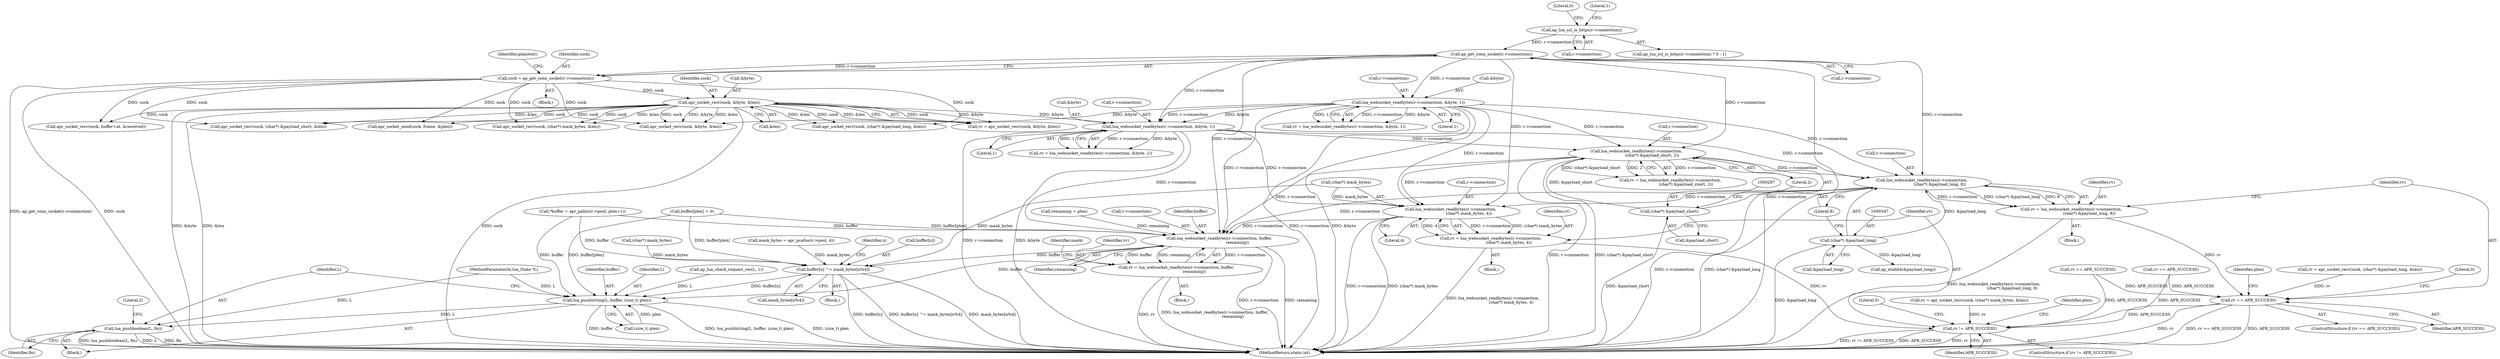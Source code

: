 digraph "0_httpd_643f0fcf3b8ab09a68f0ecd2aa37aafeda3e63ef@API" {
"1000342" [label="(Call,lua_websocket_readbytes(r->connection, \n                            (char*) &payload_long, 8))"];
"1000167" [label="(Call,ap_get_conn_socket(r->connection))"];
"1000152" [label="(Call,ap_lua_ssl_is_https(r->connection))"];
"1000186" [label="(Call,lua_websocket_readbytes(r->connection, &byte, 1))"];
"1000235" [label="(Call,lua_websocket_readbytes(r->connection, &byte, 1))"];
"1000176" [label="(Call,apr_socket_recv(sock, &byte, &len))"];
"1000165" [label="(Call,sock = ap_get_conn_socket(r->connection))"];
"1000292" [label="(Call,lua_websocket_readbytes(r->connection, \n                        (char*) &payload_short, 2))"];
"1000296" [label="(Call,(char*) &payload_short)"];
"1000346" [label="(Call,(char*) &payload_long)"];
"1000340" [label="(Call,rv = lua_websocket_readbytes(r->connection, \n                            (char*) &payload_long, 8))"];
"1000352" [label="(Call,rv == APR_SUCCESS)"];
"1000417" [label="(Call,rv != APR_SUCCESS)"];
"1000408" [label="(Call,lua_websocket_readbytes(r->connection, \n                            (char*) mask_bytes, 4))"];
"1000406" [label="(Call,rv = lua_websocket_readbytes(r->connection, \n                            (char*) mask_bytes, 4))"];
"1000500" [label="(Call,lua_websocket_readbytes(r->connection, buffer, \n                            remaining))"];
"1000498" [label="(Call,rv = lua_websocket_readbytes(r->connection, buffer, \n                            remaining))"];
"1000519" [label="(Call,buffer[n] ^= mask_bytes[n%4])"];
"1000528" [label="(Call,lua_pushlstring(L, buffer, (size_t) plen))"];
"1000534" [label="(Call,lua_pushboolean(L, fin))"];
"1000519" [label="(Call,buffer[n] ^= mask_bytes[n%4])"];
"1000453" [label="(Call,buffer[plen] = 0)"];
"1000117" [label="(Block,)"];
"1000235" [label="(Call,lua_websocket_readbytes(r->connection, &byte, 1))"];
"1000243" [label="(Call,rv == APR_SUCCESS)"];
"1000340" [label="(Call,rv = lua_websocket_readbytes(r->connection, \n                            (char*) &payload_long, 8))"];
"1000298" [label="(Call,&payload_short)"];
"1000180" [label="(Call,&len)"];
"1000293" [label="(Call,r->connection)"];
"1000500" [label="(Call,lua_websocket_readbytes(r->connection, buffer, \n                            remaining))"];
"1000528" [label="(Call,lua_pushlstring(L, buffer, (size_t) plen))"];
"1000176" [label="(Call,apr_socket_recv(sock, &byte, &len))"];
"1000187" [label="(Call,r->connection)"];
"1000505" [label="(Identifier,remaining)"];
"1000352" [label="(Call,rv == APR_SUCCESS)"];
"1000158" [label="(Call,mask_bytes = apr_pcalloc(r->pool, 4))"];
"1000415" [label="(Literal,4)"];
"1000330" [label="(Call,apr_socket_recv(sock, (char*) &payload_long, &len))"];
"1000444" [label="(Call,*buffer = apr_palloc(r->pool, plen+1))"];
"1000517" [label="(Identifier,n)"];
"1000153" [label="(Call,r->connection)"];
"1000290" [label="(Call,rv = lua_websocket_readbytes(r->connection, \n                        (char*) &payload_short, 2))"];
"1000433" [label="(Block,)"];
"1000116" [label="(MethodParameterIn,lua_State *L)"];
"1000418" [label="(Identifier,rv)"];
"1000504" [label="(Identifier,buffer)"];
"1000530" [label="(Identifier,buffer)"];
"1000405" [label="(Block,)"];
"1000435" [label="(Call,remaining = plen)"];
"1000498" [label="(Call,rv = lua_websocket_readbytes(r->connection, buffer, \n                            remaining))"];
"1000354" [label="(Identifier,APR_SUCCESS)"];
"1000174" [label="(Call,rv = apr_socket_recv(sock, &byte, &len))"];
"1000236" [label="(Call,r->connection)"];
"1000178" [label="(Call,&byte)"];
"1000422" [label="(Literal,0)"];
"1000346" [label="(Call,(char*) &payload_long)"];
"1000531" [label="(Call,(size_t) plen)"];
"1000536" [label="(Identifier,fin)"];
"1000165" [label="(Call,sock = ap_get_conn_socket(r->connection))"];
"1000172" [label="(Identifier,plaintext)"];
"1000353" [label="(Identifier,rv)"];
"1000499" [label="(Identifier,rv)"];
"1000535" [label="(Identifier,L)"];
"1000280" [label="(Call,apr_socket_recv(sock, (char*) &payload_short, &len))"];
"1000351" [label="(ControlStructure,if (rv == APR_SUCCESS))"];
"1000357" [label="(Identifier,plen)"];
"1000292" [label="(Call,lua_websocket_readbytes(r->connection, \n                        (char*) &payload_short, 2))"];
"1000417" [label="(Call,rv != APR_SUCCESS)"];
"1000497" [label="(Block,)"];
"1000184" [label="(Call,rv = lua_websocket_readbytes(r->connection, &byte, 1))"];
"1000529" [label="(Identifier,L)"];
"1000507" [label="(Identifier,mask)"];
"1000395" [label="(Call,rv = apr_socket_recv(sock, (char*) mask_bytes, &len))"];
"1000151" [label="(Call,ap_lua_ssl_is_https(r->connection) ? 0 : 1)"];
"1000166" [label="(Identifier,sock)"];
"1000426" [label="(Identifier,plen)"];
"1000328" [label="(Call,rv = apr_socket_recv(sock, (char*) &payload_long, &len))"];
"1000520" [label="(Call,buffer[n])"];
"1000300" [label="(Literal,2)"];
"1000407" [label="(Identifier,rv)"];
"1000190" [label="(Call,&byte)"];
"1000186" [label="(Call,lua_websocket_readbytes(r->connection, &byte, 1))"];
"1000342" [label="(Call,lua_websocket_readbytes(r->connection, \n                            (char*) &payload_long, 8))"];
"1000408" [label="(Call,lua_websocket_readbytes(r->connection, \n                            (char*) mask_bytes, 4))"];
"1000156" [label="(Literal,0)"];
"1000419" [label="(Identifier,APR_SUCCESS)"];
"1000406" [label="(Call,rv = lua_websocket_readbytes(r->connection, \n                            (char*) mask_bytes, 4))"];
"1000241" [label="(Literal,1)"];
"1000239" [label="(Call,&byte)"];
"1000192" [label="(Literal,1)"];
"1000348" [label="(Call,&payload_long)"];
"1000364" [label="(Literal,0)"];
"1000501" [label="(Call,r->connection)"];
"1000177" [label="(Identifier,sock)"];
"1000233" [label="(Call,rv = lua_websocket_readbytes(r->connection, &byte, 1))"];
"1000296" [label="(Call,(char*) &payload_short)"];
"1000397" [label="(Call,apr_socket_recv(sock, (char*) mask_bytes, &len))"];
"1000146" [label="(Call,ap_lua_check_request_rec(L, 1))"];
"1000399" [label="(Call,(char*) mask_bytes)"];
"1000343" [label="(Call,r->connection)"];
"1000471" [label="(Call,apr_socket_recv(sock, buffer+at, &received))"];
"1000558" [label="(Call,apr_socket_send(sock, frame, &plen))"];
"1000157" [label="(Literal,1)"];
"1000167" [label="(Call,ap_get_conn_socket(r->connection))"];
"1000225" [label="(Call,apr_socket_recv(sock, &byte, &len))"];
"1000534" [label="(Call,lua_pushboolean(L, fin))"];
"1000168" [label="(Call,r->connection)"];
"1000152" [label="(Call,ap_lua_ssl_is_https(r->connection))"];
"1000306" [label="(Call,rv == APR_SUCCESS)"];
"1000339" [label="(Block,)"];
"1000350" [label="(Literal,8)"];
"1000358" [label="(Call,ap_ntoh64(&payload_long))"];
"1000538" [label="(Literal,2)"];
"1000341" [label="(Identifier,rv)"];
"1000518" [label="(Block,)"];
"1000523" [label="(Call,mask_bytes[n%4])"];
"1000567" [label="(MethodReturn,static int)"];
"1000416" [label="(ControlStructure,if (rv != APR_SUCCESS))"];
"1000412" [label="(Call,(char*) mask_bytes)"];
"1000409" [label="(Call,r->connection)"];
"1000342" -> "1000340"  [label="AST: "];
"1000342" -> "1000350"  [label="CFG: "];
"1000343" -> "1000342"  [label="AST: "];
"1000346" -> "1000342"  [label="AST: "];
"1000350" -> "1000342"  [label="AST: "];
"1000340" -> "1000342"  [label="CFG: "];
"1000342" -> "1000567"  [label="DDG: r->connection"];
"1000342" -> "1000567"  [label="DDG: (char*) &payload_long"];
"1000342" -> "1000340"  [label="DDG: r->connection"];
"1000342" -> "1000340"  [label="DDG: (char*) &payload_long"];
"1000342" -> "1000340"  [label="DDG: 8"];
"1000167" -> "1000342"  [label="DDG: r->connection"];
"1000186" -> "1000342"  [label="DDG: r->connection"];
"1000235" -> "1000342"  [label="DDG: r->connection"];
"1000292" -> "1000342"  [label="DDG: r->connection"];
"1000346" -> "1000342"  [label="DDG: &payload_long"];
"1000342" -> "1000408"  [label="DDG: r->connection"];
"1000342" -> "1000500"  [label="DDG: r->connection"];
"1000167" -> "1000165"  [label="AST: "];
"1000167" -> "1000168"  [label="CFG: "];
"1000168" -> "1000167"  [label="AST: "];
"1000165" -> "1000167"  [label="CFG: "];
"1000167" -> "1000567"  [label="DDG: r->connection"];
"1000167" -> "1000165"  [label="DDG: r->connection"];
"1000152" -> "1000167"  [label="DDG: r->connection"];
"1000167" -> "1000186"  [label="DDG: r->connection"];
"1000167" -> "1000235"  [label="DDG: r->connection"];
"1000167" -> "1000292"  [label="DDG: r->connection"];
"1000167" -> "1000408"  [label="DDG: r->connection"];
"1000167" -> "1000500"  [label="DDG: r->connection"];
"1000152" -> "1000151"  [label="AST: "];
"1000152" -> "1000153"  [label="CFG: "];
"1000153" -> "1000152"  [label="AST: "];
"1000156" -> "1000152"  [label="CFG: "];
"1000157" -> "1000152"  [label="CFG: "];
"1000186" -> "1000184"  [label="AST: "];
"1000186" -> "1000192"  [label="CFG: "];
"1000187" -> "1000186"  [label="AST: "];
"1000190" -> "1000186"  [label="AST: "];
"1000192" -> "1000186"  [label="AST: "];
"1000184" -> "1000186"  [label="CFG: "];
"1000186" -> "1000567"  [label="DDG: r->connection"];
"1000186" -> "1000567"  [label="DDG: &byte"];
"1000186" -> "1000184"  [label="DDG: r->connection"];
"1000186" -> "1000184"  [label="DDG: &byte"];
"1000186" -> "1000184"  [label="DDG: 1"];
"1000186" -> "1000225"  [label="DDG: &byte"];
"1000186" -> "1000235"  [label="DDG: r->connection"];
"1000186" -> "1000235"  [label="DDG: &byte"];
"1000186" -> "1000292"  [label="DDG: r->connection"];
"1000186" -> "1000408"  [label="DDG: r->connection"];
"1000186" -> "1000500"  [label="DDG: r->connection"];
"1000235" -> "1000233"  [label="AST: "];
"1000235" -> "1000241"  [label="CFG: "];
"1000236" -> "1000235"  [label="AST: "];
"1000239" -> "1000235"  [label="AST: "];
"1000241" -> "1000235"  [label="AST: "];
"1000233" -> "1000235"  [label="CFG: "];
"1000235" -> "1000567"  [label="DDG: r->connection"];
"1000235" -> "1000567"  [label="DDG: &byte"];
"1000235" -> "1000233"  [label="DDG: r->connection"];
"1000235" -> "1000233"  [label="DDG: &byte"];
"1000235" -> "1000233"  [label="DDG: 1"];
"1000176" -> "1000235"  [label="DDG: &byte"];
"1000235" -> "1000292"  [label="DDG: r->connection"];
"1000235" -> "1000408"  [label="DDG: r->connection"];
"1000235" -> "1000500"  [label="DDG: r->connection"];
"1000176" -> "1000174"  [label="AST: "];
"1000176" -> "1000180"  [label="CFG: "];
"1000177" -> "1000176"  [label="AST: "];
"1000178" -> "1000176"  [label="AST: "];
"1000180" -> "1000176"  [label="AST: "];
"1000174" -> "1000176"  [label="CFG: "];
"1000176" -> "1000567"  [label="DDG: &byte"];
"1000176" -> "1000567"  [label="DDG: &len"];
"1000176" -> "1000567"  [label="DDG: sock"];
"1000176" -> "1000174"  [label="DDG: sock"];
"1000176" -> "1000174"  [label="DDG: &byte"];
"1000176" -> "1000174"  [label="DDG: &len"];
"1000165" -> "1000176"  [label="DDG: sock"];
"1000176" -> "1000225"  [label="DDG: sock"];
"1000176" -> "1000225"  [label="DDG: &byte"];
"1000176" -> "1000225"  [label="DDG: &len"];
"1000176" -> "1000280"  [label="DDG: sock"];
"1000176" -> "1000280"  [label="DDG: &len"];
"1000176" -> "1000330"  [label="DDG: sock"];
"1000176" -> "1000330"  [label="DDG: &len"];
"1000176" -> "1000397"  [label="DDG: sock"];
"1000176" -> "1000397"  [label="DDG: &len"];
"1000176" -> "1000471"  [label="DDG: sock"];
"1000176" -> "1000558"  [label="DDG: sock"];
"1000165" -> "1000117"  [label="AST: "];
"1000166" -> "1000165"  [label="AST: "];
"1000172" -> "1000165"  [label="CFG: "];
"1000165" -> "1000567"  [label="DDG: sock"];
"1000165" -> "1000567"  [label="DDG: ap_get_conn_socket(r->connection)"];
"1000165" -> "1000225"  [label="DDG: sock"];
"1000165" -> "1000280"  [label="DDG: sock"];
"1000165" -> "1000330"  [label="DDG: sock"];
"1000165" -> "1000397"  [label="DDG: sock"];
"1000165" -> "1000471"  [label="DDG: sock"];
"1000165" -> "1000558"  [label="DDG: sock"];
"1000292" -> "1000290"  [label="AST: "];
"1000292" -> "1000300"  [label="CFG: "];
"1000293" -> "1000292"  [label="AST: "];
"1000296" -> "1000292"  [label="AST: "];
"1000300" -> "1000292"  [label="AST: "];
"1000290" -> "1000292"  [label="CFG: "];
"1000292" -> "1000567"  [label="DDG: r->connection"];
"1000292" -> "1000567"  [label="DDG: (char*) &payload_short"];
"1000292" -> "1000290"  [label="DDG: r->connection"];
"1000292" -> "1000290"  [label="DDG: (char*) &payload_short"];
"1000292" -> "1000290"  [label="DDG: 2"];
"1000296" -> "1000292"  [label="DDG: &payload_short"];
"1000292" -> "1000408"  [label="DDG: r->connection"];
"1000292" -> "1000500"  [label="DDG: r->connection"];
"1000296" -> "1000298"  [label="CFG: "];
"1000297" -> "1000296"  [label="AST: "];
"1000298" -> "1000296"  [label="AST: "];
"1000300" -> "1000296"  [label="CFG: "];
"1000296" -> "1000567"  [label="DDG: &payload_short"];
"1000346" -> "1000348"  [label="CFG: "];
"1000347" -> "1000346"  [label="AST: "];
"1000348" -> "1000346"  [label="AST: "];
"1000350" -> "1000346"  [label="CFG: "];
"1000346" -> "1000567"  [label="DDG: &payload_long"];
"1000346" -> "1000358"  [label="DDG: &payload_long"];
"1000340" -> "1000339"  [label="AST: "];
"1000341" -> "1000340"  [label="AST: "];
"1000353" -> "1000340"  [label="CFG: "];
"1000340" -> "1000567"  [label="DDG: lua_websocket_readbytes(r->connection, \n                            (char*) &payload_long, 8)"];
"1000340" -> "1000352"  [label="DDG: rv"];
"1000352" -> "1000351"  [label="AST: "];
"1000352" -> "1000354"  [label="CFG: "];
"1000353" -> "1000352"  [label="AST: "];
"1000354" -> "1000352"  [label="AST: "];
"1000357" -> "1000352"  [label="CFG: "];
"1000364" -> "1000352"  [label="CFG: "];
"1000352" -> "1000567"  [label="DDG: rv"];
"1000352" -> "1000567"  [label="DDG: rv == APR_SUCCESS"];
"1000352" -> "1000567"  [label="DDG: APR_SUCCESS"];
"1000328" -> "1000352"  [label="DDG: rv"];
"1000243" -> "1000352"  [label="DDG: APR_SUCCESS"];
"1000306" -> "1000352"  [label="DDG: APR_SUCCESS"];
"1000352" -> "1000417"  [label="DDG: APR_SUCCESS"];
"1000417" -> "1000416"  [label="AST: "];
"1000417" -> "1000419"  [label="CFG: "];
"1000418" -> "1000417"  [label="AST: "];
"1000419" -> "1000417"  [label="AST: "];
"1000422" -> "1000417"  [label="CFG: "];
"1000426" -> "1000417"  [label="CFG: "];
"1000417" -> "1000567"  [label="DDG: rv"];
"1000417" -> "1000567"  [label="DDG: rv != APR_SUCCESS"];
"1000417" -> "1000567"  [label="DDG: APR_SUCCESS"];
"1000395" -> "1000417"  [label="DDG: rv"];
"1000406" -> "1000417"  [label="DDG: rv"];
"1000243" -> "1000417"  [label="DDG: APR_SUCCESS"];
"1000306" -> "1000417"  [label="DDG: APR_SUCCESS"];
"1000408" -> "1000406"  [label="AST: "];
"1000408" -> "1000415"  [label="CFG: "];
"1000409" -> "1000408"  [label="AST: "];
"1000412" -> "1000408"  [label="AST: "];
"1000415" -> "1000408"  [label="AST: "];
"1000406" -> "1000408"  [label="CFG: "];
"1000408" -> "1000567"  [label="DDG: r->connection"];
"1000408" -> "1000567"  [label="DDG: (char*) mask_bytes"];
"1000408" -> "1000406"  [label="DDG: r->connection"];
"1000408" -> "1000406"  [label="DDG: (char*) mask_bytes"];
"1000408" -> "1000406"  [label="DDG: 4"];
"1000412" -> "1000408"  [label="DDG: mask_bytes"];
"1000408" -> "1000500"  [label="DDG: r->connection"];
"1000406" -> "1000405"  [label="AST: "];
"1000407" -> "1000406"  [label="AST: "];
"1000418" -> "1000406"  [label="CFG: "];
"1000406" -> "1000567"  [label="DDG: lua_websocket_readbytes(r->connection, \n                            (char*) mask_bytes, 4)"];
"1000500" -> "1000498"  [label="AST: "];
"1000500" -> "1000505"  [label="CFG: "];
"1000501" -> "1000500"  [label="AST: "];
"1000504" -> "1000500"  [label="AST: "];
"1000505" -> "1000500"  [label="AST: "];
"1000498" -> "1000500"  [label="CFG: "];
"1000500" -> "1000567"  [label="DDG: r->connection"];
"1000500" -> "1000567"  [label="DDG: remaining"];
"1000500" -> "1000498"  [label="DDG: r->connection"];
"1000500" -> "1000498"  [label="DDG: buffer"];
"1000500" -> "1000498"  [label="DDG: remaining"];
"1000444" -> "1000500"  [label="DDG: buffer"];
"1000453" -> "1000500"  [label="DDG: buffer[plen]"];
"1000435" -> "1000500"  [label="DDG: remaining"];
"1000500" -> "1000519"  [label="DDG: buffer"];
"1000500" -> "1000528"  [label="DDG: buffer"];
"1000498" -> "1000497"  [label="AST: "];
"1000499" -> "1000498"  [label="AST: "];
"1000507" -> "1000498"  [label="CFG: "];
"1000498" -> "1000567"  [label="DDG: rv"];
"1000498" -> "1000567"  [label="DDG: lua_websocket_readbytes(r->connection, buffer, \n                            remaining)"];
"1000519" -> "1000518"  [label="AST: "];
"1000519" -> "1000523"  [label="CFG: "];
"1000520" -> "1000519"  [label="AST: "];
"1000523" -> "1000519"  [label="AST: "];
"1000517" -> "1000519"  [label="CFG: "];
"1000519" -> "1000567"  [label="DDG: buffer[n]"];
"1000519" -> "1000567"  [label="DDG: buffer[n] ^= mask_bytes[n%4]"];
"1000519" -> "1000567"  [label="DDG: mask_bytes[n%4]"];
"1000444" -> "1000519"  [label="DDG: buffer"];
"1000453" -> "1000519"  [label="DDG: buffer[plen]"];
"1000158" -> "1000519"  [label="DDG: mask_bytes"];
"1000399" -> "1000519"  [label="DDG: mask_bytes"];
"1000412" -> "1000519"  [label="DDG: mask_bytes"];
"1000519" -> "1000528"  [label="DDG: buffer[n]"];
"1000528" -> "1000433"  [label="AST: "];
"1000528" -> "1000531"  [label="CFG: "];
"1000529" -> "1000528"  [label="AST: "];
"1000530" -> "1000528"  [label="AST: "];
"1000531" -> "1000528"  [label="AST: "];
"1000535" -> "1000528"  [label="CFG: "];
"1000528" -> "1000567"  [label="DDG: lua_pushlstring(L, buffer, (size_t) plen)"];
"1000528" -> "1000567"  [label="DDG: (size_t) plen"];
"1000528" -> "1000567"  [label="DDG: buffer"];
"1000146" -> "1000528"  [label="DDG: L"];
"1000116" -> "1000528"  [label="DDG: L"];
"1000444" -> "1000528"  [label="DDG: buffer"];
"1000453" -> "1000528"  [label="DDG: buffer[plen]"];
"1000531" -> "1000528"  [label="DDG: plen"];
"1000528" -> "1000534"  [label="DDG: L"];
"1000534" -> "1000433"  [label="AST: "];
"1000534" -> "1000536"  [label="CFG: "];
"1000535" -> "1000534"  [label="AST: "];
"1000536" -> "1000534"  [label="AST: "];
"1000538" -> "1000534"  [label="CFG: "];
"1000534" -> "1000567"  [label="DDG: fin"];
"1000534" -> "1000567"  [label="DDG: lua_pushboolean(L, fin)"];
"1000534" -> "1000567"  [label="DDG: L"];
"1000116" -> "1000534"  [label="DDG: L"];
}
